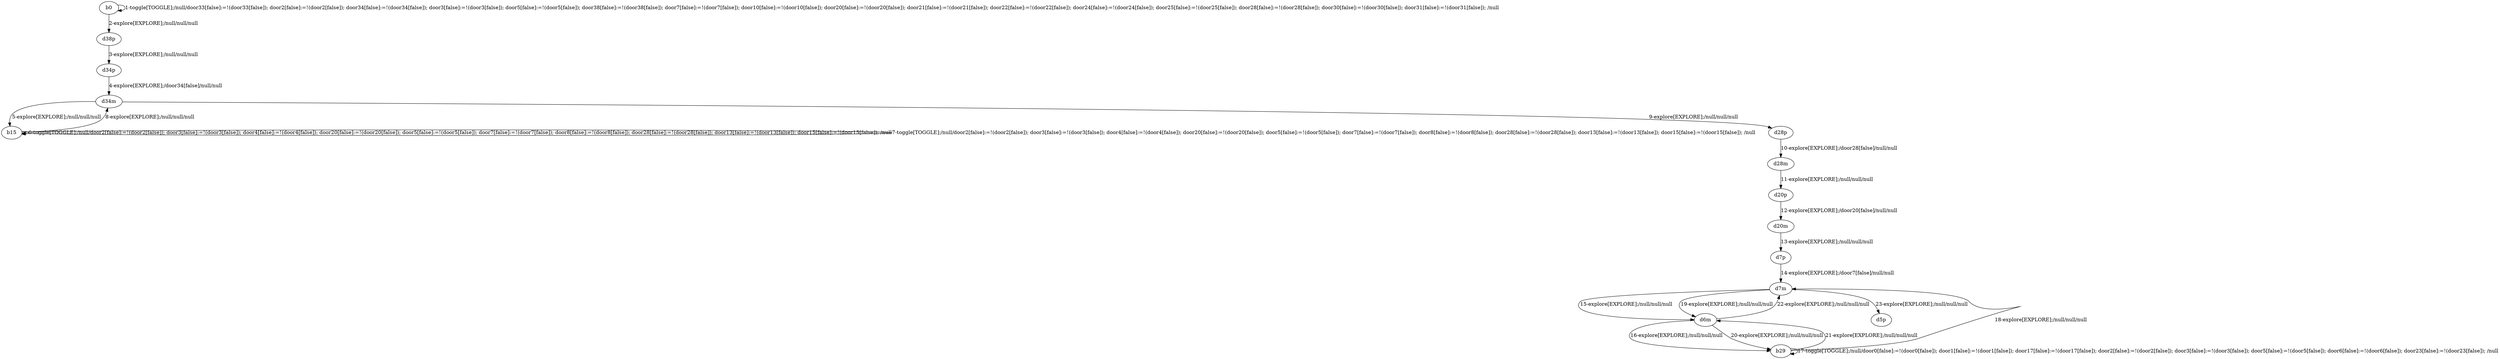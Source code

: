 # Total number of goals covered by this test: 3
# d6m --> d7m
# b29 --> d6m
# b29 --> d7m

digraph g {
"b0" -> "b0" [label = "1-toggle[TOGGLE];/null/door33[false]:=!(door33[false]); door2[false]:=!(door2[false]); door34[false]:=!(door34[false]); door3[false]:=!(door3[false]); door5[false]:=!(door5[false]); door38[false]:=!(door38[false]); door7[false]:=!(door7[false]); door10[false]:=!(door10[false]); door20[false]:=!(door20[false]); door21[false]:=!(door21[false]); door22[false]:=!(door22[false]); door24[false]:=!(door24[false]); door25[false]:=!(door25[false]); door28[false]:=!(door28[false]); door30[false]:=!(door30[false]); door31[false]:=!(door31[false]); /null"];
"b0" -> "d38p" [label = "2-explore[EXPLORE];/null/null/null"];
"d38p" -> "d34p" [label = "3-explore[EXPLORE];/null/null/null"];
"d34p" -> "d34m" [label = "4-explore[EXPLORE];/door34[false]/null/null"];
"d34m" -> "b15" [label = "5-explore[EXPLORE];/null/null/null"];
"b15" -> "b15" [label = "6-toggle[TOGGLE];/null/door2[false]:=!(door2[false]); door3[false]:=!(door3[false]); door4[false]:=!(door4[false]); door20[false]:=!(door20[false]); door5[false]:=!(door5[false]); door7[false]:=!(door7[false]); door8[false]:=!(door8[false]); door28[false]:=!(door28[false]); door13[false]:=!(door13[false]); door15[false]:=!(door15[false]); /null"];
"b15" -> "b15" [label = "7-toggle[TOGGLE];/null/door2[false]:=!(door2[false]); door3[false]:=!(door3[false]); door4[false]:=!(door4[false]); door20[false]:=!(door20[false]); door5[false]:=!(door5[false]); door7[false]:=!(door7[false]); door8[false]:=!(door8[false]); door28[false]:=!(door28[false]); door13[false]:=!(door13[false]); door15[false]:=!(door15[false]); /null"];
"b15" -> "d34m" [label = "8-explore[EXPLORE];/null/null/null"];
"d34m" -> "d28p" [label = "9-explore[EXPLORE];/null/null/null"];
"d28p" -> "d28m" [label = "10-explore[EXPLORE];/door28[false]/null/null"];
"d28m" -> "d20p" [label = "11-explore[EXPLORE];/null/null/null"];
"d20p" -> "d20m" [label = "12-explore[EXPLORE];/door20[false]/null/null"];
"d20m" -> "d7p" [label = "13-explore[EXPLORE];/null/null/null"];
"d7p" -> "d7m" [label = "14-explore[EXPLORE];/door7[false]/null/null"];
"d7m" -> "d6m" [label = "15-explore[EXPLORE];/null/null/null"];
"d6m" -> "b29" [label = "16-explore[EXPLORE];/null/null/null"];
"b29" -> "b29" [label = "17-toggle[TOGGLE];/null/door0[false]:=!(door0[false]); door1[false]:=!(door1[false]); door17[false]:=!(door17[false]); door2[false]:=!(door2[false]); door3[false]:=!(door3[false]); door5[false]:=!(door5[false]); door6[false]:=!(door6[false]); door23[false]:=!(door23[false]); /null"];
"b29" -> "d7m" [label = "18-explore[EXPLORE];/null/null/null"];
"d7m" -> "d6m" [label = "19-explore[EXPLORE];/null/null/null"];
"d6m" -> "b29" [label = "20-explore[EXPLORE];/null/null/null"];
"b29" -> "d6m" [label = "21-explore[EXPLORE];/null/null/null"];
"d6m" -> "d7m" [label = "22-explore[EXPLORE];/null/null/null"];
"d7m" -> "d5p" [label = "23-explore[EXPLORE];/null/null/null"];
}